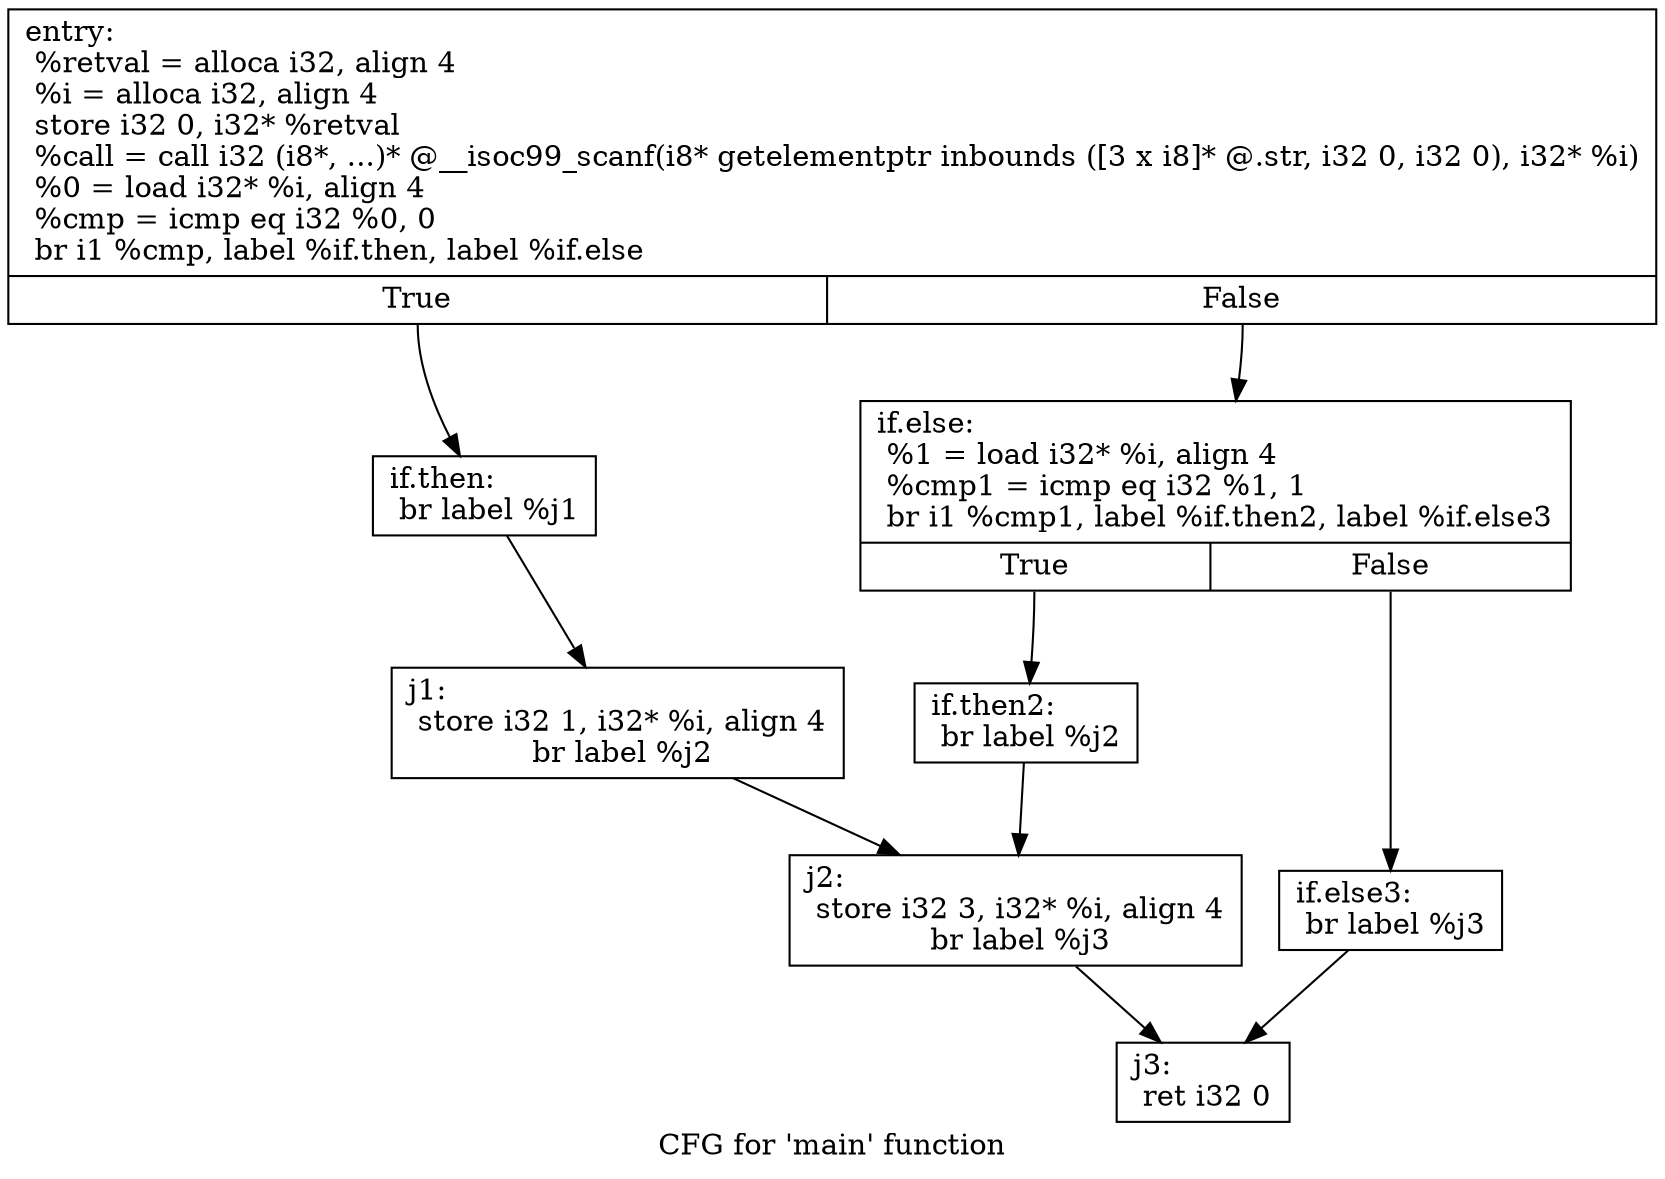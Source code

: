 digraph "CFG for 'main' function" {
 label="CFG for 'main' function";

Node0x3ce1140 [shape=record,label="{entry:\l  %retval = alloca i32, align 4\l  %i = alloca i32, align 4\l  store i32 0, i32* %retval\l  %call = call i32 (i8*, ...)* @__isoc99_scanf(i8* getelementptr inbounds ([3 x i8]* @.str, i32 0, i32 0), i32* %i)\l  %0 = load i32* %i, align 4\l  %cmp = icmp eq i32 %0, 0\l  br i1 %cmp, label %if.then, label %if.else\l|{<s0>True|<s1>False}}"];
Node0x3ce1140:s0 -> Node0x3cd8f50;
Node0x3ce1140:s1 -> Node0x3cd9020;
Node0x3cd8f50 [shape=record,label="{if.then:\l  br label %j1}"];
Node0x3cd8f50 -> Node0x3cd9170;
Node0x3cd9020 [shape=record,label="{if.else:\l  %1 = load i32* %i, align 4\l  %cmp1 = icmp eq i32 %1, 1\l  br i1 %cmp1, label %if.then2, label %if.else3\l|{<s0>True|<s1>False}}"];
Node0x3cd9020:s0 -> Node0x3cd93b0;
Node0x3cd9020:s1 -> Node0x3cd9470;
Node0x3cd93b0 [shape=record,label="{if.then2:\l  br label %j2}"];
Node0x3cd93b0 -> Node0x3cd95b0;
Node0x3cd9470 [shape=record,label="{if.else3:\l  br label %j3}"];
Node0x3cd9470 -> Node0x3cd96b0;
Node0x3cd9170 [shape=record,label="{j1:\l  store i32 1, i32* %i, align 4\l  br label %j2}"];
Node0x3cd9170 -> Node0x3cd95b0;
Node0x3cd95b0 [shape=record,label="{j2:\l  store i32 3, i32* %i, align 4\l  br label %j3}"];
Node0x3cd95b0 -> Node0x3cd96b0;
Node0x3cd96b0 [shape=record,label="{j3:\l  ret i32 0}"];}

